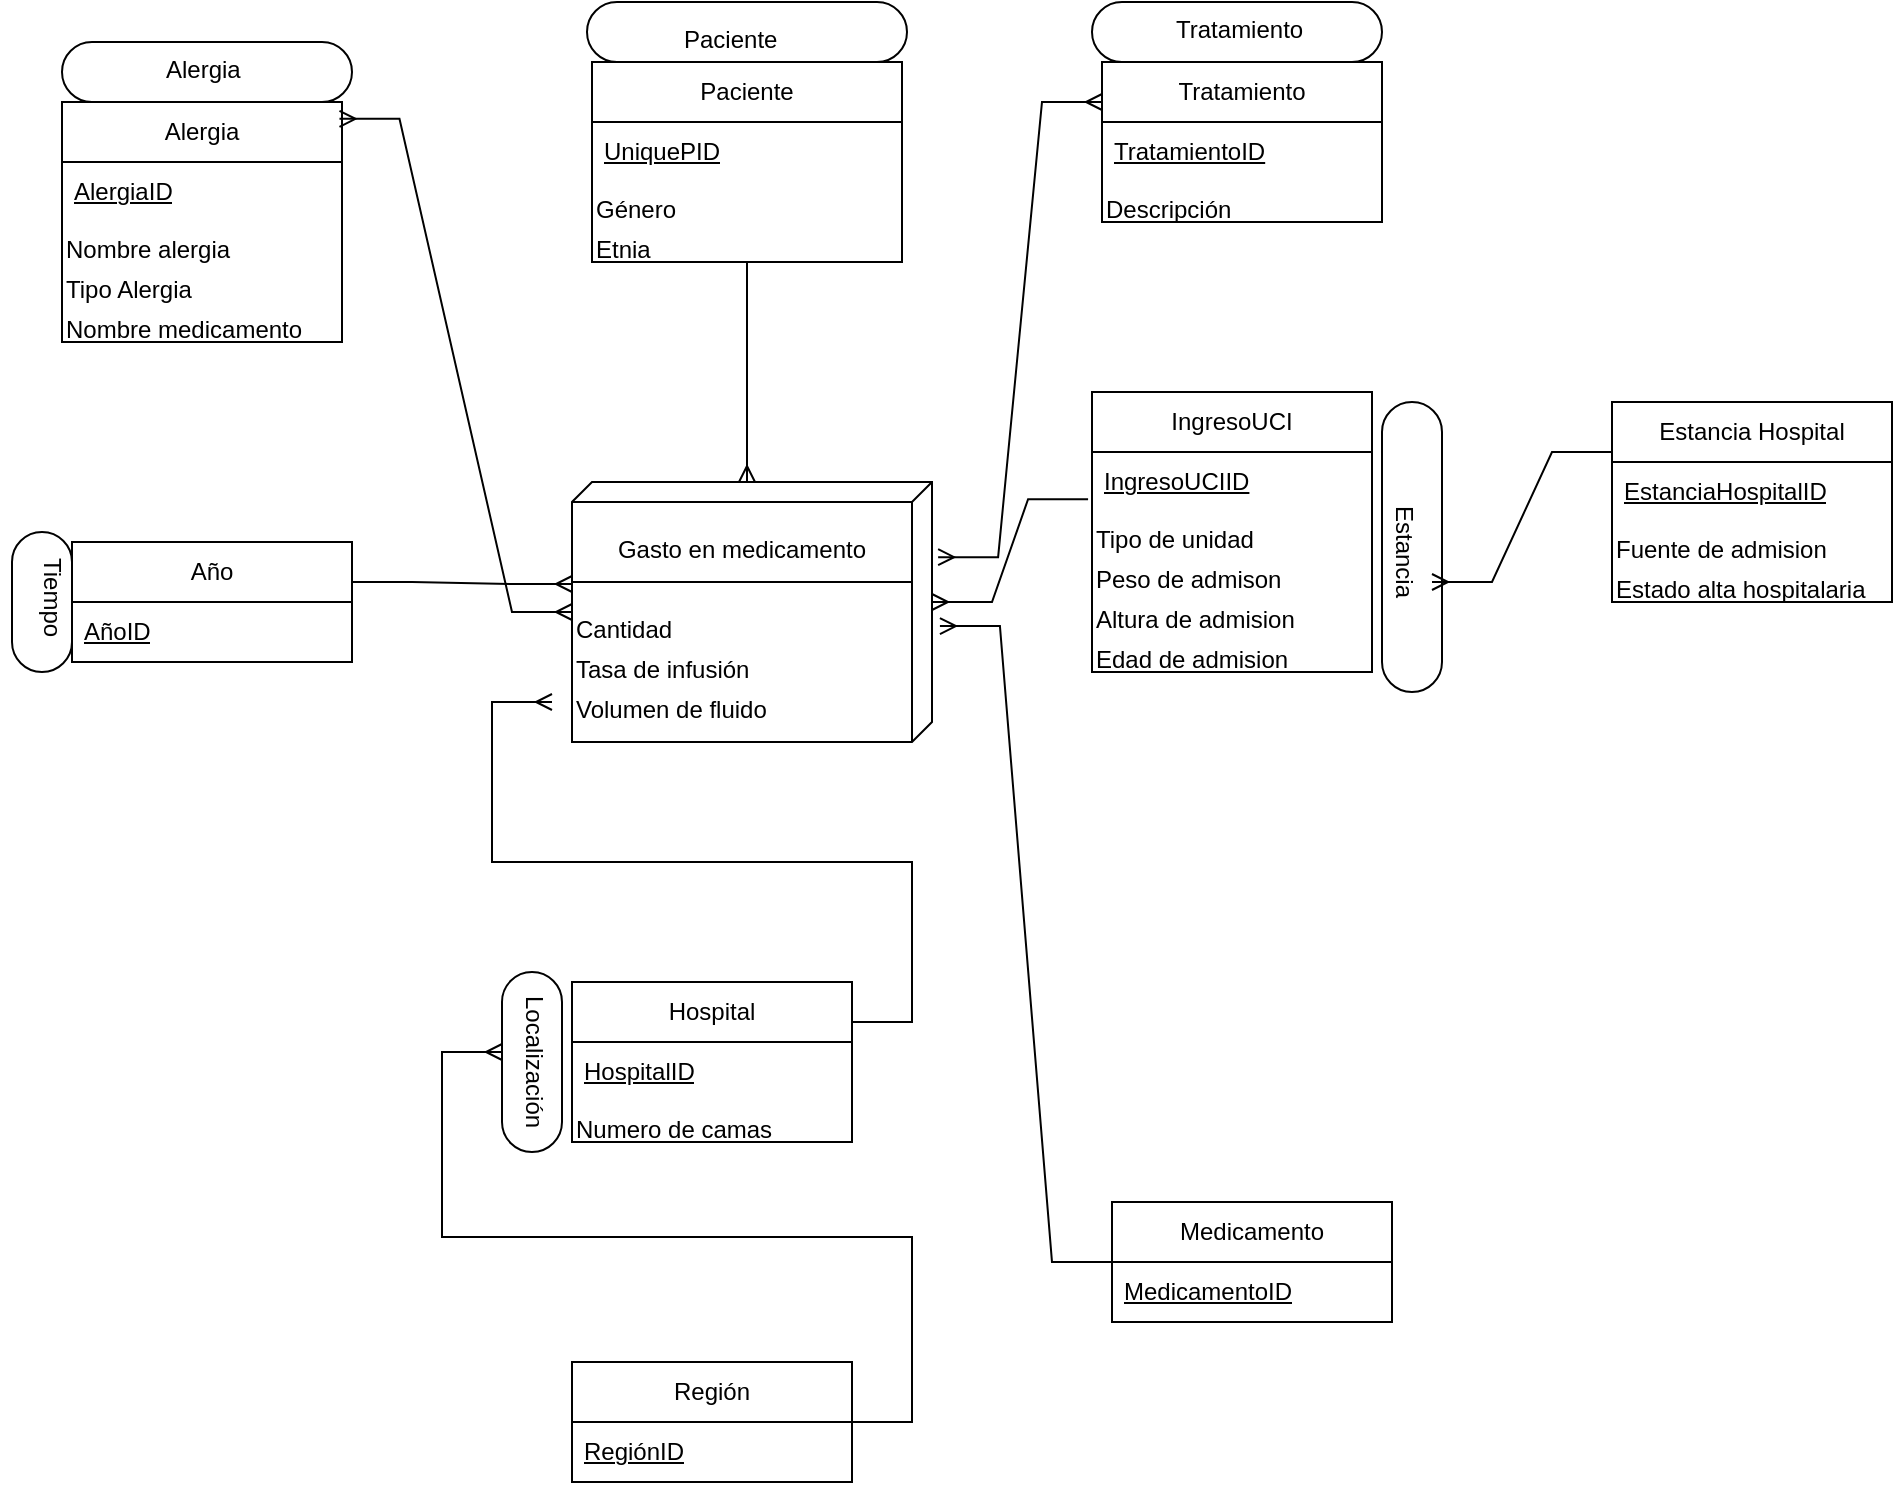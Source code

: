 <mxfile version="24.8.6">
  <diagram name="Página-1" id="6Y7BRsBwV7AE-Fat2NN-">
    <mxGraphModel dx="1444" dy="825" grid="0" gridSize="10" guides="1" tooltips="1" connect="1" arrows="1" fold="1" page="0" pageScale="1" pageWidth="827" pageHeight="1169" math="0" shadow="0">
      <root>
        <mxCell id="0" />
        <mxCell id="1" parent="0" />
        <mxCell id="0rnSWCQlwUZsOfia6lN0-42" value="" style="rounded=1;whiteSpace=wrap;html=1;arcSize=50;rotation=90;verticalAlign=bottom;" parent="1" vertex="1">
          <mxGeometry x="667.5" y="347.5" width="145" height="30" as="geometry" />
        </mxCell>
        <mxCell id="0rnSWCQlwUZsOfia6lN0-1" value="Año" style="swimlane;fontStyle=0;childLayout=stackLayout;horizontal=1;startSize=30;horizontalStack=0;resizeParent=1;resizeParentMax=0;resizeLast=0;collapsible=1;marginBottom=0;whiteSpace=wrap;html=1;" parent="1" vertex="1">
          <mxGeometry x="70" y="360" width="140" height="60" as="geometry" />
        </mxCell>
        <mxCell id="0rnSWCQlwUZsOfia6lN0-2" value="&lt;u&gt;AñoID&lt;/u&gt;" style="text;strokeColor=none;fillColor=none;align=left;verticalAlign=middle;spacingLeft=4;spacingRight=4;overflow=hidden;points=[[0,0.5],[1,0.5]];portConstraint=eastwest;rotatable=0;whiteSpace=wrap;html=1;" parent="0rnSWCQlwUZsOfia6lN0-1" vertex="1">
          <mxGeometry y="30" width="140" height="30" as="geometry" />
        </mxCell>
        <mxCell id="0rnSWCQlwUZsOfia6lN0-5" value="" style="verticalAlign=top;align=left;spacingTop=8;spacingLeft=2;spacingRight=12;shape=cube;size=10;direction=south;fontStyle=4;html=1;whiteSpace=wrap;" parent="1" vertex="1">
          <mxGeometry x="320" y="330" width="180" height="130" as="geometry" />
        </mxCell>
        <mxCell id="0rnSWCQlwUZsOfia6lN0-6" value="Cantidad" style="text;whiteSpace=wrap;html=1;" parent="1" vertex="1">
          <mxGeometry x="320" y="390" width="170" height="20" as="geometry" />
        </mxCell>
        <mxCell id="0rnSWCQlwUZsOfia6lN0-7" value="Tasa de infusión" style="text;whiteSpace=wrap;html=1;" parent="1" vertex="1">
          <mxGeometry x="320" y="410" width="170" height="20" as="geometry" />
        </mxCell>
        <mxCell id="0rnSWCQlwUZsOfia6lN0-8" value="" style="endArrow=none;html=1;rounded=0;" parent="1" target="0rnSWCQlwUZsOfia6lN0-5" edge="1">
          <mxGeometry relative="1" as="geometry">
            <mxPoint x="320" y="380" as="sourcePoint" />
            <mxPoint x="480" y="380" as="targetPoint" />
          </mxGeometry>
        </mxCell>
        <mxCell id="0rnSWCQlwUZsOfia6lN0-9" value="" style="endArrow=none;html=1;rounded=0;entryX=1;entryY=0;entryDx=0;entryDy=0;exitX=0.462;exitY=0.989;exitDx=0;exitDy=0;exitPerimeter=0;" parent="1" edge="1">
          <mxGeometry width="50" height="50" relative="1" as="geometry">
            <mxPoint x="321.98" y="380.06" as="sourcePoint" />
            <mxPoint x="490" y="380" as="targetPoint" />
            <Array as="points">
              <mxPoint x="320" y="380" />
            </Array>
          </mxGeometry>
        </mxCell>
        <mxCell id="0rnSWCQlwUZsOfia6lN0-10" value="Gasto en medicamento" style="text;whiteSpace=wrap;html=1;align=center;" parent="1" vertex="1">
          <mxGeometry x="320" y="350" width="170" height="20" as="geometry" />
        </mxCell>
        <mxCell id="0rnSWCQlwUZsOfia6lN0-11" value="Volumen de fluido" style="text;whiteSpace=wrap;html=1;" parent="1" vertex="1">
          <mxGeometry x="320" y="430" width="170" height="20" as="geometry" />
        </mxCell>
        <mxCell id="0rnSWCQlwUZsOfia6lN0-13" value="" style="rounded=1;whiteSpace=wrap;html=1;arcSize=50;rotation=90;" parent="1" vertex="1">
          <mxGeometry x="20" y="375" width="70" height="30" as="geometry" />
        </mxCell>
        <mxCell id="0rnSWCQlwUZsOfia6lN0-14" value="Tiempo" style="text;strokeColor=none;fillColor=none;align=center;verticalAlign=middle;spacingLeft=4;spacingRight=4;overflow=hidden;points=[[0,0.5],[1,0.5]];portConstraint=eastwest;rotatable=0;whiteSpace=wrap;html=1;direction=north;textDirection=vertical-lr;" parent="1" vertex="1">
          <mxGeometry x="35" y="320" width="30" height="70" as="geometry" />
        </mxCell>
        <mxCell id="0rnSWCQlwUZsOfia6lN0-19" value="Hospital" style="swimlane;fontStyle=0;childLayout=stackLayout;horizontal=1;startSize=30;horizontalStack=0;resizeParent=1;resizeParentMax=0;resizeLast=0;collapsible=1;marginBottom=0;whiteSpace=wrap;html=1;" parent="1" vertex="1">
          <mxGeometry x="320" y="580" width="140" height="80" as="geometry" />
        </mxCell>
        <mxCell id="0rnSWCQlwUZsOfia6lN0-20" value="&lt;u&gt;HospitalID&lt;/u&gt;" style="text;strokeColor=none;fillColor=none;align=left;verticalAlign=middle;spacingLeft=4;spacingRight=4;overflow=hidden;points=[[0,0.5],[1,0.5]];portConstraint=eastwest;rotatable=0;whiteSpace=wrap;html=1;" parent="0rnSWCQlwUZsOfia6lN0-19" vertex="1">
          <mxGeometry y="30" width="140" height="30" as="geometry" />
        </mxCell>
        <mxCell id="0rnSWCQlwUZsOfia6lN0-23" value="Numero de camas" style="text;whiteSpace=wrap;html=1;" parent="0rnSWCQlwUZsOfia6lN0-19" vertex="1">
          <mxGeometry y="60" width="140" height="20" as="geometry" />
        </mxCell>
        <mxCell id="0rnSWCQlwUZsOfia6lN0-22" value="" style="edgeStyle=entityRelationEdgeStyle;fontSize=12;html=1;endArrow=ERmany;rounded=0;exitX=1;exitY=0.25;exitDx=0;exitDy=0;" parent="1" source="0rnSWCQlwUZsOfia6lN0-19" edge="1">
          <mxGeometry width="100" height="100" relative="1" as="geometry">
            <mxPoint x="580" y="620" as="sourcePoint" />
            <mxPoint x="310" y="440" as="targetPoint" />
            <Array as="points">
              <mxPoint x="680" y="460" />
              <mxPoint x="480" y="540" />
              <mxPoint x="580" y="550" />
              <mxPoint x="850" y="550" />
            </Array>
          </mxGeometry>
        </mxCell>
        <mxCell id="0rnSWCQlwUZsOfia6lN0-24" value="Región" style="swimlane;fontStyle=0;childLayout=stackLayout;horizontal=1;startSize=30;horizontalStack=0;resizeParent=1;resizeParentMax=0;resizeLast=0;collapsible=1;marginBottom=0;whiteSpace=wrap;html=1;" parent="1" vertex="1">
          <mxGeometry x="320" y="770" width="140" height="60" as="geometry" />
        </mxCell>
        <mxCell id="0rnSWCQlwUZsOfia6lN0-25" value="&lt;u&gt;RegiónID&lt;/u&gt;" style="text;strokeColor=none;fillColor=none;align=left;verticalAlign=middle;spacingLeft=4;spacingRight=4;overflow=hidden;points=[[0,0.5],[1,0.5]];portConstraint=eastwest;rotatable=0;whiteSpace=wrap;html=1;" parent="0rnSWCQlwUZsOfia6lN0-24" vertex="1">
          <mxGeometry y="30" width="140" height="30" as="geometry" />
        </mxCell>
        <mxCell id="0rnSWCQlwUZsOfia6lN0-27" value="" style="edgeStyle=entityRelationEdgeStyle;fontSize=12;html=1;endArrow=ERmany;rounded=0;entryX=1;entryY=0.5;entryDx=0;entryDy=0;" parent="1" source="0rnSWCQlwUZsOfia6lN0-24" edge="1">
          <mxGeometry width="100" height="100" relative="1" as="geometry">
            <mxPoint x="285" y="790" as="sourcePoint" />
            <mxPoint x="285" y="615" as="targetPoint" />
            <Array as="points">
              <mxPoint x="85" y="560" />
              <mxPoint x="-115" y="640" />
              <mxPoint x="-15" y="650" />
              <mxPoint x="255" y="650" />
            </Array>
          </mxGeometry>
        </mxCell>
        <mxCell id="0rnSWCQlwUZsOfia6lN0-28" value="" style="edgeStyle=entityRelationEdgeStyle;fontSize=12;html=1;endArrow=ERmany;rounded=0;" parent="1" edge="1">
          <mxGeometry width="100" height="100" relative="1" as="geometry">
            <mxPoint x="210" y="380" as="sourcePoint" />
            <mxPoint x="320" y="381" as="targetPoint" />
            <Array as="points">
              <mxPoint x="270" y="530" />
              <mxPoint x="270" y="380" />
              <mxPoint x="280" y="490" />
            </Array>
          </mxGeometry>
        </mxCell>
        <mxCell id="0rnSWCQlwUZsOfia6lN0-30" value="" style="rounded=1;whiteSpace=wrap;html=1;arcSize=50;rotation=90;" parent="1" vertex="1">
          <mxGeometry x="255" y="605" width="90" height="30" as="geometry" />
        </mxCell>
        <mxCell id="0rnSWCQlwUZsOfia6lN0-31" value="Localización" style="text;whiteSpace=wrap;html=1;rotation=90;" parent="1" vertex="1">
          <mxGeometry x="265" y="615" width="80" height="20" as="geometry" />
        </mxCell>
        <mxCell id="0rnSWCQlwUZsOfia6lN0-33" value="Medicamento" style="swimlane;fontStyle=0;childLayout=stackLayout;horizontal=1;startSize=30;horizontalStack=0;resizeParent=1;resizeParentMax=0;resizeLast=0;collapsible=1;marginBottom=0;whiteSpace=wrap;html=1;" parent="1" vertex="1">
          <mxGeometry x="590" y="690" width="140" height="60" as="geometry" />
        </mxCell>
        <mxCell id="0rnSWCQlwUZsOfia6lN0-34" value="&lt;u&gt;MedicamentoID&lt;/u&gt;" style="text;strokeColor=none;fillColor=none;align=left;verticalAlign=middle;spacingLeft=4;spacingRight=4;overflow=hidden;points=[[0,0.5],[1,0.5]];portConstraint=eastwest;rotatable=0;whiteSpace=wrap;html=1;" parent="0rnSWCQlwUZsOfia6lN0-33" vertex="1">
          <mxGeometry y="30" width="140" height="30" as="geometry" />
        </mxCell>
        <mxCell id="0rnSWCQlwUZsOfia6lN0-35" value="IngresoUCI" style="swimlane;fontStyle=0;childLayout=stackLayout;horizontal=1;startSize=30;horizontalStack=0;resizeParent=1;resizeParentMax=0;resizeLast=0;collapsible=1;marginBottom=0;whiteSpace=wrap;html=1;" parent="1" vertex="1">
          <mxGeometry x="580" y="285" width="140" height="140" as="geometry" />
        </mxCell>
        <mxCell id="0rnSWCQlwUZsOfia6lN0-36" value="&lt;u&gt;IngresoUCIID&lt;/u&gt;" style="text;strokeColor=none;fillColor=none;align=left;verticalAlign=middle;spacingLeft=4;spacingRight=4;overflow=hidden;points=[[0,0.5],[1,0.5]];portConstraint=eastwest;rotatable=0;whiteSpace=wrap;html=1;" parent="0rnSWCQlwUZsOfia6lN0-35" vertex="1">
          <mxGeometry y="30" width="140" height="30" as="geometry" />
        </mxCell>
        <mxCell id="0rnSWCQlwUZsOfia6lN0-48" value="Tipo de unidad" style="text;whiteSpace=wrap;html=1;" parent="0rnSWCQlwUZsOfia6lN0-35" vertex="1">
          <mxGeometry y="60" width="140" height="20" as="geometry" />
        </mxCell>
        <mxCell id="0rnSWCQlwUZsOfia6lN0-50" value="Peso de admison" style="text;whiteSpace=wrap;html=1;" parent="0rnSWCQlwUZsOfia6lN0-35" vertex="1">
          <mxGeometry y="80" width="140" height="20" as="geometry" />
        </mxCell>
        <mxCell id="0rnSWCQlwUZsOfia6lN0-51" value="Altura de admision" style="text;whiteSpace=wrap;html=1;" parent="0rnSWCQlwUZsOfia6lN0-35" vertex="1">
          <mxGeometry y="100" width="140" height="20" as="geometry" />
        </mxCell>
        <mxCell id="0rnSWCQlwUZsOfia6lN0-72" value="Edad de admision" style="text;whiteSpace=wrap;html=1;" parent="0rnSWCQlwUZsOfia6lN0-35" vertex="1">
          <mxGeometry y="120" width="140" height="20" as="geometry" />
        </mxCell>
        <mxCell id="0rnSWCQlwUZsOfia6lN0-37" value="Estancia Hospital" style="swimlane;fontStyle=0;childLayout=stackLayout;horizontal=1;startSize=30;horizontalStack=0;resizeParent=1;resizeParentMax=0;resizeLast=0;collapsible=1;marginBottom=0;whiteSpace=wrap;html=1;" parent="1" vertex="1">
          <mxGeometry x="840" y="290" width="140" height="100" as="geometry" />
        </mxCell>
        <mxCell id="0rnSWCQlwUZsOfia6lN0-38" value="&lt;u&gt;EstanciaHospitalID&lt;/u&gt;" style="text;strokeColor=none;fillColor=none;align=left;verticalAlign=middle;spacingLeft=4;spacingRight=4;overflow=hidden;points=[[0,0.5],[1,0.5]];portConstraint=eastwest;rotatable=0;whiteSpace=wrap;html=1;" parent="0rnSWCQlwUZsOfia6lN0-37" vertex="1">
          <mxGeometry y="30" width="140" height="30" as="geometry" />
        </mxCell>
        <mxCell id="0rnSWCQlwUZsOfia6lN0-53" value="Fuente de admision" style="text;whiteSpace=wrap;html=1;" parent="0rnSWCQlwUZsOfia6lN0-37" vertex="1">
          <mxGeometry y="60" width="140" height="20" as="geometry" />
        </mxCell>
        <mxCell id="0rnSWCQlwUZsOfia6lN0-52" value="Estado alta hospitalaria" style="text;whiteSpace=wrap;html=1;" parent="0rnSWCQlwUZsOfia6lN0-37" vertex="1">
          <mxGeometry y="80" width="140" height="20" as="geometry" />
        </mxCell>
        <mxCell id="0rnSWCQlwUZsOfia6lN0-41" value="Estancia" style="text;whiteSpace=wrap;html=1;rotation=90;" parent="1" vertex="1">
          <mxGeometry x="700" y="370" width="80" height="20" as="geometry" />
        </mxCell>
        <mxCell id="0rnSWCQlwUZsOfia6lN0-45" value="" style="edgeStyle=entityRelationEdgeStyle;fontSize=12;html=1;endArrow=ERmany;rounded=0;exitX=-0.014;exitY=0.383;exitDx=0;exitDy=0;exitPerimeter=0;entryX=0;entryY=0;entryDx=60;entryDy=0;entryPerimeter=0;" parent="1" source="0rnSWCQlwUZsOfia6lN0-35" target="0rnSWCQlwUZsOfia6lN0-5" edge="1">
          <mxGeometry width="100" height="100" relative="1" as="geometry">
            <mxPoint x="360" y="530" as="sourcePoint" />
            <mxPoint x="460" y="430" as="targetPoint" />
          </mxGeometry>
        </mxCell>
        <mxCell id="0rnSWCQlwUZsOfia6lN0-46" value="" style="edgeStyle=entityRelationEdgeStyle;fontSize=12;html=1;endArrow=ERmany;rounded=0;exitX=0;exitY=0.5;exitDx=0;exitDy=0;entryX=0.554;entryY=-0.022;entryDx=0;entryDy=0;entryPerimeter=0;" parent="1" source="0rnSWCQlwUZsOfia6lN0-33" target="0rnSWCQlwUZsOfia6lN0-5" edge="1">
          <mxGeometry width="100" height="100" relative="1" as="geometry">
            <mxPoint x="588" y="323" as="sourcePoint" />
            <mxPoint x="510" y="400" as="targetPoint" />
          </mxGeometry>
        </mxCell>
        <mxCell id="0rnSWCQlwUZsOfia6lN0-47" value="" style="edgeStyle=entityRelationEdgeStyle;fontSize=12;html=1;endArrow=ERmany;rounded=0;exitX=0;exitY=0.25;exitDx=0;exitDy=0;entryX=0.5;entryY=0;entryDx=0;entryDy=0;" parent="1" source="0rnSWCQlwUZsOfia6lN0-37" target="0rnSWCQlwUZsOfia6lN0-41" edge="1">
          <mxGeometry width="100" height="100" relative="1" as="geometry">
            <mxPoint x="620" y="460" as="sourcePoint" />
            <mxPoint x="680" y="390" as="targetPoint" />
          </mxGeometry>
        </mxCell>
        <mxCell id="0rnSWCQlwUZsOfia6lN0-54" value="Alergia" style="swimlane;fontStyle=0;childLayout=stackLayout;horizontal=1;startSize=30;horizontalStack=0;resizeParent=1;resizeParentMax=0;resizeLast=0;collapsible=1;marginBottom=0;whiteSpace=wrap;html=1;" parent="1" vertex="1">
          <mxGeometry x="65" y="140" width="140" height="120" as="geometry" />
        </mxCell>
        <mxCell id="0rnSWCQlwUZsOfia6lN0-55" value="&lt;u&gt;AlergiaID&lt;/u&gt;" style="text;strokeColor=none;fillColor=none;align=left;verticalAlign=middle;spacingLeft=4;spacingRight=4;overflow=hidden;points=[[0,0.5],[1,0.5]];portConstraint=eastwest;rotatable=0;whiteSpace=wrap;html=1;" parent="0rnSWCQlwUZsOfia6lN0-54" vertex="1">
          <mxGeometry y="30" width="140" height="30" as="geometry" />
        </mxCell>
        <mxCell id="0rnSWCQlwUZsOfia6lN0-57" value="Nombre alergia" style="text;whiteSpace=wrap;html=1;" parent="0rnSWCQlwUZsOfia6lN0-54" vertex="1">
          <mxGeometry y="60" width="140" height="20" as="geometry" />
        </mxCell>
        <mxCell id="0rnSWCQlwUZsOfia6lN0-58" value="Tipo Alergia" style="text;whiteSpace=wrap;html=1;" parent="0rnSWCQlwUZsOfia6lN0-54" vertex="1">
          <mxGeometry y="80" width="140" height="20" as="geometry" />
        </mxCell>
        <mxCell id="0rnSWCQlwUZsOfia6lN0-59" value="Nombre medicamento" style="text;whiteSpace=wrap;html=1;" parent="0rnSWCQlwUZsOfia6lN0-54" vertex="1">
          <mxGeometry y="100" width="140" height="20" as="geometry" />
        </mxCell>
        <mxCell id="0rnSWCQlwUZsOfia6lN0-60" value="Tratamiento" style="swimlane;fontStyle=0;childLayout=stackLayout;horizontal=1;startSize=30;horizontalStack=0;resizeParent=1;resizeParentMax=0;resizeLast=0;collapsible=1;marginBottom=0;whiteSpace=wrap;html=1;" parent="1" vertex="1">
          <mxGeometry x="585" y="120" width="140" height="80" as="geometry" />
        </mxCell>
        <mxCell id="0rnSWCQlwUZsOfia6lN0-61" value="&lt;u style=&quot;background-color: initial;&quot;&gt;TratamientoID&lt;/u&gt;" style="text;strokeColor=none;fillColor=none;align=left;verticalAlign=middle;spacingLeft=4;spacingRight=4;overflow=hidden;points=[[0,0.5],[1,0.5]];portConstraint=eastwest;rotatable=0;whiteSpace=wrap;html=1;" parent="0rnSWCQlwUZsOfia6lN0-60" vertex="1">
          <mxGeometry y="30" width="140" height="30" as="geometry" />
        </mxCell>
        <mxCell id="0rnSWCQlwUZsOfia6lN0-62" value="Descripción" style="text;whiteSpace=wrap;html=1;" parent="0rnSWCQlwUZsOfia6lN0-60" vertex="1">
          <mxGeometry y="60" width="140" height="20" as="geometry" />
        </mxCell>
        <mxCell id="0rnSWCQlwUZsOfia6lN0-66" value="" style="rounded=1;whiteSpace=wrap;html=1;arcSize=50;rotation=0;verticalAlign=bottom;" parent="1" vertex="1">
          <mxGeometry x="580" y="90" width="145" height="30" as="geometry" />
        </mxCell>
        <mxCell id="0rnSWCQlwUZsOfia6lN0-67" value="" style="rounded=1;whiteSpace=wrap;html=1;arcSize=50;rotation=0;verticalAlign=bottom;" parent="1" vertex="1">
          <mxGeometry x="65" y="110" width="145" height="30" as="geometry" />
        </mxCell>
        <mxCell id="0rnSWCQlwUZsOfia6lN0-68" value="Tratamiento" style="text;whiteSpace=wrap;html=1;rotation=0;" parent="1" vertex="1">
          <mxGeometry x="620" y="90" width="80" height="20" as="geometry" />
        </mxCell>
        <mxCell id="0rnSWCQlwUZsOfia6lN0-69" value="Alergia" style="text;whiteSpace=wrap;html=1;rotation=0;" parent="1" vertex="1">
          <mxGeometry x="115" y="110" width="80" height="20" as="geometry" />
        </mxCell>
        <mxCell id="bctwhJUAPt9a3tQ_kbxR-13" value="Paciente" style="swimlane;fontStyle=0;childLayout=stackLayout;horizontal=1;startSize=30;horizontalStack=0;resizeParent=1;resizeParentMax=0;resizeLast=0;collapsible=1;marginBottom=0;whiteSpace=wrap;html=1;" parent="1" vertex="1">
          <mxGeometry x="330" y="120" width="155" height="100" as="geometry" />
        </mxCell>
        <mxCell id="bctwhJUAPt9a3tQ_kbxR-14" value="&lt;u&gt;UniquePID&lt;/u&gt;" style="text;strokeColor=none;fillColor=none;align=left;verticalAlign=middle;spacingLeft=4;spacingRight=4;overflow=hidden;points=[[0,0.5],[1,0.5]];portConstraint=eastwest;rotatable=0;whiteSpace=wrap;html=1;" parent="bctwhJUAPt9a3tQ_kbxR-13" vertex="1">
          <mxGeometry y="30" width="155" height="30" as="geometry" />
        </mxCell>
        <mxCell id="bctwhJUAPt9a3tQ_kbxR-15" value="Género" style="text;whiteSpace=wrap;html=1;" parent="bctwhJUAPt9a3tQ_kbxR-13" vertex="1">
          <mxGeometry y="60" width="155" height="20" as="geometry" />
        </mxCell>
        <mxCell id="bctwhJUAPt9a3tQ_kbxR-19" style="edgeStyle=orthogonalEdgeStyle;rounded=0;orthogonalLoop=1;jettySize=auto;html=1;endArrow=ERmany;endFill=0;" parent="bctwhJUAPt9a3tQ_kbxR-13" source="bctwhJUAPt9a3tQ_kbxR-18" edge="1">
          <mxGeometry relative="1" as="geometry">
            <mxPoint x="77.5" y="210" as="targetPoint" />
          </mxGeometry>
        </mxCell>
        <mxCell id="bctwhJUAPt9a3tQ_kbxR-18" value="Etnia" style="text;whiteSpace=wrap;html=1;" parent="bctwhJUAPt9a3tQ_kbxR-13" vertex="1">
          <mxGeometry y="80" width="155" height="20" as="geometry" />
        </mxCell>
        <mxCell id="bctwhJUAPt9a3tQ_kbxR-16" value="" style="rounded=1;whiteSpace=wrap;html=1;arcSize=50;rotation=0;verticalAlign=bottom;" parent="1" vertex="1">
          <mxGeometry x="327.5" y="90" width="160" height="30" as="geometry" />
        </mxCell>
        <mxCell id="bctwhJUAPt9a3tQ_kbxR-17" value="Paciente" style="text;whiteSpace=wrap;html=1;rotation=0;" parent="1" vertex="1">
          <mxGeometry x="374" y="95" width="80" height="20" as="geometry" />
        </mxCell>
        <mxCell id="S7K0g6uUdNNvXftOYRjb-1" value="" style="edgeStyle=entityRelationEdgeStyle;fontSize=12;html=1;endArrow=ERmany;startArrow=ERmany;rounded=0;entryX=0.991;entryY=0.07;entryDx=0;entryDy=0;entryPerimeter=0;" parent="1" source="0rnSWCQlwUZsOfia6lN0-5" target="0rnSWCQlwUZsOfia6lN0-54" edge="1">
          <mxGeometry width="100" height="100" relative="1" as="geometry">
            <mxPoint x="115" y="377.5" as="sourcePoint" />
            <mxPoint x="215" y="277.5" as="targetPoint" />
            <Array as="points">
              <mxPoint x="270" y="300" />
            </Array>
          </mxGeometry>
        </mxCell>
        <mxCell id="S7K0g6uUdNNvXftOYRjb-2" value="" style="edgeStyle=entityRelationEdgeStyle;fontSize=12;html=1;endArrow=ERmany;startArrow=ERmany;rounded=0;entryX=0;entryY=0.25;entryDx=0;entryDy=0;exitX=0.289;exitY=-0.017;exitDx=0;exitDy=0;exitPerimeter=0;" parent="1" source="0rnSWCQlwUZsOfia6lN0-5" target="0rnSWCQlwUZsOfia6lN0-60" edge="1">
          <mxGeometry width="100" height="100" relative="1" as="geometry">
            <mxPoint x="330" y="405" as="sourcePoint" />
            <mxPoint x="214" y="158" as="targetPoint" />
            <Array as="points">
              <mxPoint x="280" y="310" />
            </Array>
          </mxGeometry>
        </mxCell>
      </root>
    </mxGraphModel>
  </diagram>
</mxfile>
